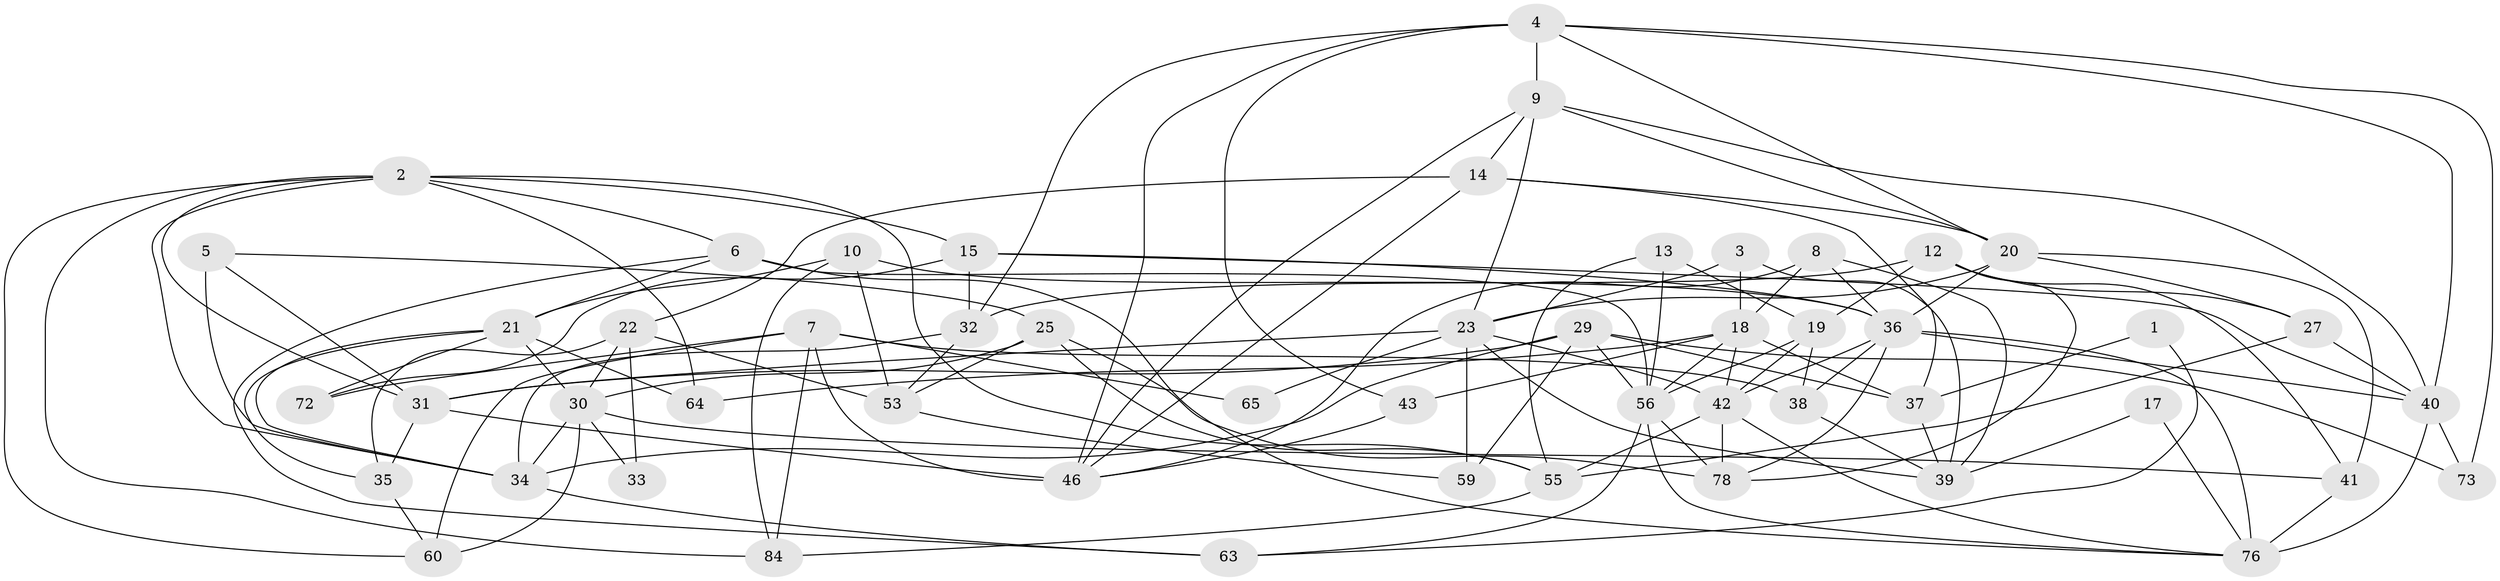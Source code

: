 // original degree distribution, {2: 0.10714285714285714, 6: 0.08333333333333333, 3: 0.2261904761904762, 4: 0.38095238095238093, 5: 0.16666666666666666, 7: 0.03571428571428571}
// Generated by graph-tools (version 1.1) at 2025/42/03/06/25 10:42:00]
// undirected, 52 vertices, 131 edges
graph export_dot {
graph [start="1"]
  node [color=gray90,style=filled];
  1;
  2 [super="+83"];
  3;
  4 [super="+28"];
  5;
  6 [super="+16"];
  7 [super="+11"];
  8;
  9 [super="+61"];
  10 [super="+24"];
  12 [super="+71"];
  13;
  14;
  15 [super="+52"];
  17;
  18 [super="+69"];
  19 [super="+81"];
  20 [super="+50"];
  21 [super="+49"];
  22;
  23 [super="+26"];
  25 [super="+67"];
  27 [super="+44"];
  29 [super="+47"];
  30 [super="+82"];
  31 [super="+48"];
  32 [super="+77"];
  33;
  34 [super="+45"];
  35;
  36 [super="+54"];
  37 [super="+74"];
  38;
  39 [super="+62"];
  40 [super="+75"];
  41;
  42 [super="+58"];
  43;
  46 [super="+51"];
  53 [super="+57"];
  55 [super="+68"];
  56 [super="+66"];
  59;
  60 [super="+80"];
  63 [super="+70"];
  64;
  65;
  72;
  73;
  76 [super="+79"];
  78;
  84;
  1 -- 63;
  1 -- 37;
  2 -- 15;
  2 -- 64;
  2 -- 55;
  2 -- 84;
  2 -- 34;
  2 -- 60;
  2 -- 31;
  2 -- 6;
  3 -- 39;
  3 -- 18;
  3 -- 23;
  4 -- 32;
  4 -- 73;
  4 -- 20;
  4 -- 9;
  4 -- 43;
  4 -- 46;
  4 -- 40;
  5 -- 34;
  5 -- 25;
  5 -- 31;
  6 -- 21;
  6 -- 56;
  6 -- 76;
  6 -- 63;
  7 -- 38;
  7 -- 84;
  7 -- 65;
  7 -- 72;
  7 -- 60;
  7 -- 46;
  8 -- 36;
  8 -- 39;
  8 -- 46;
  8 -- 18;
  9 -- 23;
  9 -- 40;
  9 -- 14;
  9 -- 46;
  9 -- 20;
  10 -- 36;
  10 -- 84;
  10 -- 53;
  10 -- 21;
  12 -- 78;
  12 -- 19 [weight=2];
  12 -- 27;
  12 -- 32;
  12 -- 41;
  13 -- 56;
  13 -- 19;
  13 -- 55;
  14 -- 22;
  14 -- 46;
  14 -- 20;
  14 -- 37;
  15 -- 40;
  15 -- 72;
  15 -- 36;
  15 -- 32 [weight=2];
  17 -- 39;
  17 -- 76;
  18 -- 64;
  18 -- 56;
  18 -- 43;
  18 -- 42;
  18 -- 37;
  19 -- 42;
  19 -- 38;
  19 -- 56;
  20 -- 23 [weight=2];
  20 -- 36;
  20 -- 41;
  20 -- 27;
  21 -- 34;
  21 -- 72;
  21 -- 64 [weight=2];
  21 -- 35;
  21 -- 30;
  22 -- 33;
  22 -- 35;
  22 -- 53;
  22 -- 30;
  23 -- 31;
  23 -- 65;
  23 -- 42;
  23 -- 59;
  23 -- 39;
  25 -- 78;
  25 -- 30;
  25 -- 55;
  25 -- 53;
  27 -- 40;
  27 -- 55;
  29 -- 34;
  29 -- 37;
  29 -- 56;
  29 -- 73;
  29 -- 59;
  29 -- 31;
  30 -- 41;
  30 -- 33;
  30 -- 34;
  30 -- 60;
  31 -- 35;
  31 -- 46;
  32 -- 34;
  32 -- 53;
  34 -- 63;
  35 -- 60;
  36 -- 38;
  36 -- 42;
  36 -- 78;
  36 -- 76;
  36 -- 40;
  37 -- 39;
  38 -- 39;
  40 -- 73;
  40 -- 76;
  41 -- 76;
  42 -- 55;
  42 -- 76;
  42 -- 78;
  43 -- 46;
  53 -- 59;
  55 -- 84;
  56 -- 63;
  56 -- 76;
  56 -- 78;
}
